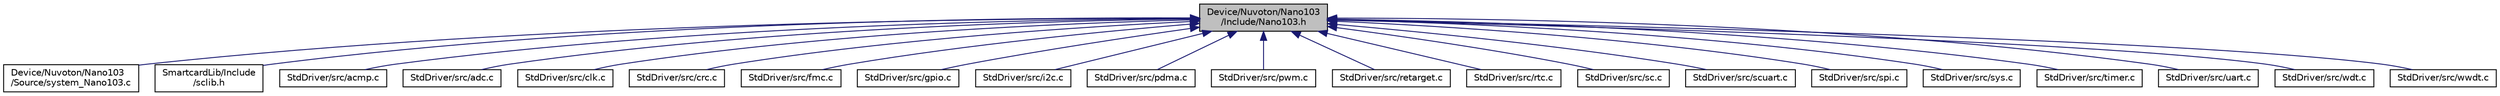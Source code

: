 digraph "Device/Nuvoton/Nano103/Include/Nano103.h"
{
 // LATEX_PDF_SIZE
  edge [fontname="Helvetica",fontsize="10",labelfontname="Helvetica",labelfontsize="10"];
  node [fontname="Helvetica",fontsize="10",shape=record];
  Node1 [label="Device/Nuvoton/Nano103\l/Include/Nano103.h",height=0.2,width=0.4,color="black", fillcolor="grey75", style="filled", fontcolor="black",tooltip="NANO103 peripheral access layer header file. This file contains all the peripheral register's definit..."];
  Node1 -> Node2 [dir="back",color="midnightblue",fontsize="10",style="solid",fontname="Helvetica"];
  Node2 [label="Device/Nuvoton/Nano103\l/Source/system_Nano103.c",height=0.2,width=0.4,color="black", fillcolor="white", style="filled",URL="$d9/d5c/system___nano103_8c.html",tooltip="Nano103 system clock init code."];
  Node1 -> Node3 [dir="back",color="midnightblue",fontsize="10",style="solid",fontname="Helvetica"];
  Node3 [label="SmartcardLib/Include\l/sclib.h",height=0.2,width=0.4,color="black", fillcolor="white", style="filled",URL="$d8/de4/sclib_8h.html",tooltip="Smartcard library header file."];
  Node1 -> Node4 [dir="back",color="midnightblue",fontsize="10",style="solid",fontname="Helvetica"];
  Node4 [label="StdDriver/src/acmp.c",height=0.2,width=0.4,color="black", fillcolor="white", style="filled",URL="$d3/df1/acmp_8c.html",tooltip="Nano 103 Analog Comparator(ACMP) driver source file."];
  Node1 -> Node5 [dir="back",color="midnightblue",fontsize="10",style="solid",fontname="Helvetica"];
  Node5 [label="StdDriver/src/adc.c",height=0.2,width=0.4,color="black", fillcolor="white", style="filled",URL="$de/d01/adc_8c.html",tooltip="Nano 103 ADC driver source file."];
  Node1 -> Node6 [dir="back",color="midnightblue",fontsize="10",style="solid",fontname="Helvetica"];
  Node6 [label="StdDriver/src/clk.c",height=0.2,width=0.4,color="black", fillcolor="white", style="filled",URL="$de/da0/clk_8c.html",tooltip="Nano 103 CLK driver source file."];
  Node1 -> Node7 [dir="back",color="midnightblue",fontsize="10",style="solid",fontname="Helvetica"];
  Node7 [label="StdDriver/src/crc.c",height=0.2,width=0.4,color="black", fillcolor="white", style="filled",URL="$d8/d13/crc_8c.html",tooltip="Nano 103 CRC driver source file."];
  Node1 -> Node8 [dir="back",color="midnightblue",fontsize="10",style="solid",fontname="Helvetica"];
  Node8 [label="StdDriver/src/fmc.c",height=0.2,width=0.4,color="black", fillcolor="white", style="filled",URL="$d0/dbc/fmc_8c.html",tooltip="Nano 103 FMC driver source file."];
  Node1 -> Node9 [dir="back",color="midnightblue",fontsize="10",style="solid",fontname="Helvetica"];
  Node9 [label="StdDriver/src/gpio.c",height=0.2,width=0.4,color="black", fillcolor="white", style="filled",URL="$d8/da0/gpio_8c.html",tooltip="Nano 103 GPIO driver source file."];
  Node1 -> Node10 [dir="back",color="midnightblue",fontsize="10",style="solid",fontname="Helvetica"];
  Node10 [label="StdDriver/src/i2c.c",height=0.2,width=0.4,color="black", fillcolor="white", style="filled",URL="$d9/dcb/i2c_8c.html",tooltip="Nano 103 I2C driver source file."];
  Node1 -> Node11 [dir="back",color="midnightblue",fontsize="10",style="solid",fontname="Helvetica"];
  Node11 [label="StdDriver/src/pdma.c",height=0.2,width=0.4,color="black", fillcolor="white", style="filled",URL="$d2/d14/pdma_8c.html",tooltip="Nano103 series PDMA driver source file."];
  Node1 -> Node12 [dir="back",color="midnightblue",fontsize="10",style="solid",fontname="Helvetica"];
  Node12 [label="StdDriver/src/pwm.c",height=0.2,width=0.4,color="black", fillcolor="white", style="filled",URL="$de/d5c/pwm_8c.html",tooltip="Nano 103 PWM driver source file."];
  Node1 -> Node13 [dir="back",color="midnightblue",fontsize="10",style="solid",fontname="Helvetica"];
  Node13 [label="StdDriver/src/retarget.c",height=0.2,width=0.4,color="black", fillcolor="white", style="filled",URL="$d3/d3d/retarget_8c.html",tooltip="Nano 103 retarget source file."];
  Node1 -> Node14 [dir="back",color="midnightblue",fontsize="10",style="solid",fontname="Helvetica"];
  Node14 [label="StdDriver/src/rtc.c",height=0.2,width=0.4,color="black", fillcolor="white", style="filled",URL="$d4/dcc/rtc_8c.html",tooltip="Nano 103 RTC driver source file."];
  Node1 -> Node15 [dir="back",color="midnightblue",fontsize="10",style="solid",fontname="Helvetica"];
  Node15 [label="StdDriver/src/sc.c",height=0.2,width=0.4,color="black", fillcolor="white", style="filled",URL="$df/d60/sc_8c.html",tooltip="Nano 103 Smartcard(SC) driver source file."];
  Node1 -> Node16 [dir="back",color="midnightblue",fontsize="10",style="solid",fontname="Helvetica"];
  Node16 [label="StdDriver/src/scuart.c",height=0.2,width=0.4,color="black", fillcolor="white", style="filled",URL="$df/d4a/scuart_8c.html",tooltip="Nano 103 Smartcard UART mode (SCUART) driver source file."];
  Node1 -> Node17 [dir="back",color="midnightblue",fontsize="10",style="solid",fontname="Helvetica"];
  Node17 [label="StdDriver/src/spi.c",height=0.2,width=0.4,color="black", fillcolor="white", style="filled",URL="$da/d00/spi_8c.html",tooltip="Nano 103 SPI driver source file."];
  Node1 -> Node18 [dir="back",color="midnightblue",fontsize="10",style="solid",fontname="Helvetica"];
  Node18 [label="StdDriver/src/sys.c",height=0.2,width=0.4,color="black", fillcolor="white", style="filled",URL="$d8/d91/sys_8c.html",tooltip="Nano 103 SYS driver source file."];
  Node1 -> Node19 [dir="back",color="midnightblue",fontsize="10",style="solid",fontname="Helvetica"];
  Node19 [label="StdDriver/src/timer.c",height=0.2,width=0.4,color="black", fillcolor="white", style="filled",URL="$df/d41/timer_8c.html",tooltip="Nano 103 TIMER driver source file."];
  Node1 -> Node20 [dir="back",color="midnightblue",fontsize="10",style="solid",fontname="Helvetica"];
  Node20 [label="StdDriver/src/uart.c",height=0.2,width=0.4,color="black", fillcolor="white", style="filled",URL="$d1/d87/uart_8c.html",tooltip="Nano 103 Smartcard UART mode (UART) driver source file."];
  Node1 -> Node21 [dir="back",color="midnightblue",fontsize="10",style="solid",fontname="Helvetica"];
  Node21 [label="StdDriver/src/wdt.c",height=0.2,width=0.4,color="black", fillcolor="white", style="filled",URL="$db/d1a/wdt_8c.html",tooltip="Nano 103 WDT driver source file."];
  Node1 -> Node22 [dir="back",color="midnightblue",fontsize="10",style="solid",fontname="Helvetica"];
  Node22 [label="StdDriver/src/wwdt.c",height=0.2,width=0.4,color="black", fillcolor="white", style="filled",URL="$d9/d90/wwdt_8c.html",tooltip="Nano 103 WWDT driver source file."];
}
